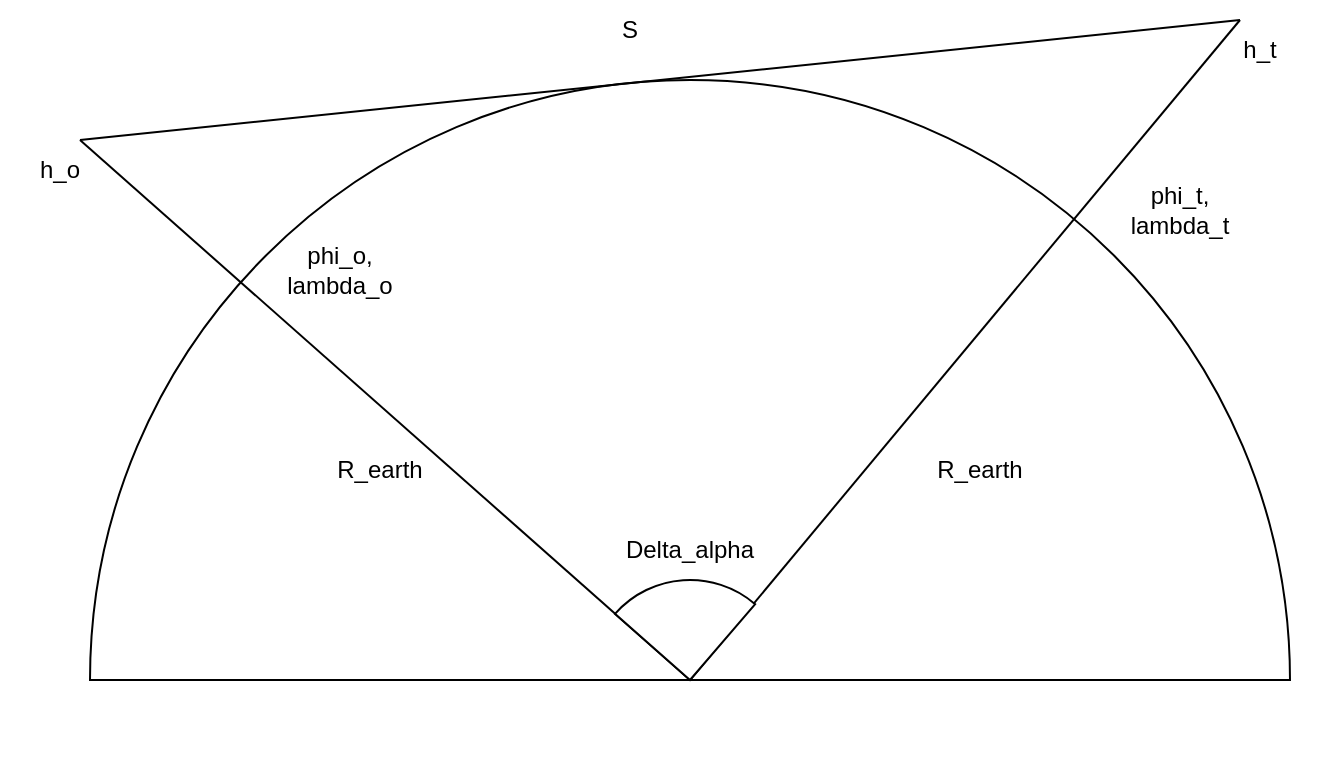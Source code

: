 <mxfile version="22.1.16" type="google">
  <diagram name="Page-1" id="ZkpC7KIvrWdedVcNlUUQ">
    <mxGraphModel grid="1" page="1" gridSize="10" guides="1" tooltips="1" connect="1" arrows="1" fold="1" pageScale="1" pageWidth="1169" pageHeight="827" math="0" shadow="0">
      <root>
        <mxCell id="0" />
        <mxCell id="1" parent="0" />
        <mxCell id="-vxnLAVlQJBvWrmz4r5i-3" value="" style="verticalLabelPosition=bottom;verticalAlign=top;html=1;shape=mxgraph.basic.half_circle;rotation=-180;" vertex="1" parent="1">
          <mxGeometry x="285" y="100" width="600" height="300" as="geometry" />
        </mxCell>
        <mxCell id="-vxnLAVlQJBvWrmz4r5i-8" value="" style="endArrow=none;html=1;rounded=0;exitX=0.5;exitY=0;exitDx=0;exitDy=0;exitPerimeter=0;" edge="1" parent="1" source="-vxnLAVlQJBvWrmz4r5i-3">
          <mxGeometry width="50" height="50" relative="1" as="geometry">
            <mxPoint x="500" y="270" as="sourcePoint" />
            <mxPoint x="280" y="130" as="targetPoint" />
          </mxGeometry>
        </mxCell>
        <mxCell id="-vxnLAVlQJBvWrmz4r5i-9" value="" style="endArrow=none;html=1;rounded=0;exitX=0.5;exitY=0;exitDx=0;exitDy=0;exitPerimeter=0;" edge="1" parent="1" source="-vxnLAVlQJBvWrmz4r5i-3">
          <mxGeometry width="50" height="50" relative="1" as="geometry">
            <mxPoint x="580" y="400" as="sourcePoint" />
            <mxPoint x="860" y="70" as="targetPoint" />
          </mxGeometry>
        </mxCell>
        <mxCell id="-vxnLAVlQJBvWrmz4r5i-10" value="" style="endArrow=none;html=1;rounded=0;" edge="1" parent="1">
          <mxGeometry width="50" height="50" relative="1" as="geometry">
            <mxPoint x="280" y="130" as="sourcePoint" />
            <mxPoint x="860" y="70" as="targetPoint" />
          </mxGeometry>
        </mxCell>
        <mxCell id="-vxnLAVlQJBvWrmz4r5i-11" value="h_t" style="text;html=1;strokeColor=none;fillColor=none;align=center;verticalAlign=middle;whiteSpace=wrap;rounded=0;" vertex="1" parent="1">
          <mxGeometry x="840" y="70" width="60" height="30" as="geometry" />
        </mxCell>
        <mxCell id="-vxnLAVlQJBvWrmz4r5i-12" value="h_o" style="text;html=1;strokeColor=none;fillColor=none;align=center;verticalAlign=middle;whiteSpace=wrap;rounded=0;" vertex="1" parent="1">
          <mxGeometry x="240" y="130" width="60" height="30" as="geometry" />
        </mxCell>
        <mxCell id="-vxnLAVlQJBvWrmz4r5i-13" value="phi_o, lambda_o " style="text;html=1;strokeColor=none;fillColor=none;align=center;verticalAlign=middle;whiteSpace=wrap;rounded=0;" vertex="1" parent="1">
          <mxGeometry x="380" y="180" width="60" height="30" as="geometry" />
        </mxCell>
        <mxCell id="-vxnLAVlQJBvWrmz4r5i-14" value="phi_t, lambda_t " style="text;html=1;strokeColor=none;fillColor=none;align=center;verticalAlign=middle;whiteSpace=wrap;rounded=0;" vertex="1" parent="1">
          <mxGeometry x="800" y="150" width="60" height="30" as="geometry" />
        </mxCell>
        <mxCell id="-vxnLAVlQJBvWrmz4r5i-15" value="S" style="text;html=1;strokeColor=none;fillColor=none;align=center;verticalAlign=middle;whiteSpace=wrap;rounded=0;" vertex="1" parent="1">
          <mxGeometry x="525" y="60" width="60" height="30" as="geometry" />
        </mxCell>
        <mxCell id="-vxnLAVlQJBvWrmz4r5i-16" value="Delta_alpha" style="text;html=1;strokeColor=none;fillColor=none;align=center;verticalAlign=middle;whiteSpace=wrap;rounded=0;" vertex="1" parent="1">
          <mxGeometry x="555" y="320" width="60" height="30" as="geometry" />
        </mxCell>
        <mxCell id="-vxnLAVlQJBvWrmz4r5i-17" value="" style="verticalLabelPosition=bottom;verticalAlign=top;html=1;shape=mxgraph.basic.pie;startAngle=0.865;endAngle=0.113;" vertex="1" parent="1">
          <mxGeometry x="535" y="350" width="100" height="100" as="geometry" />
        </mxCell>
        <mxCell id="-vxnLAVlQJBvWrmz4r5i-18" value="R_earth" style="text;html=1;strokeColor=none;fillColor=none;align=center;verticalAlign=middle;whiteSpace=wrap;rounded=0;" vertex="1" parent="1">
          <mxGeometry x="400" y="280" width="60" height="30" as="geometry" />
        </mxCell>
        <mxCell id="-vxnLAVlQJBvWrmz4r5i-19" value="R_earth" style="text;html=1;strokeColor=none;fillColor=none;align=center;verticalAlign=middle;whiteSpace=wrap;rounded=0;" vertex="1" parent="1">
          <mxGeometry x="700" y="280" width="60" height="30" as="geometry" />
        </mxCell>
      </root>
    </mxGraphModel>
  </diagram>
</mxfile>
